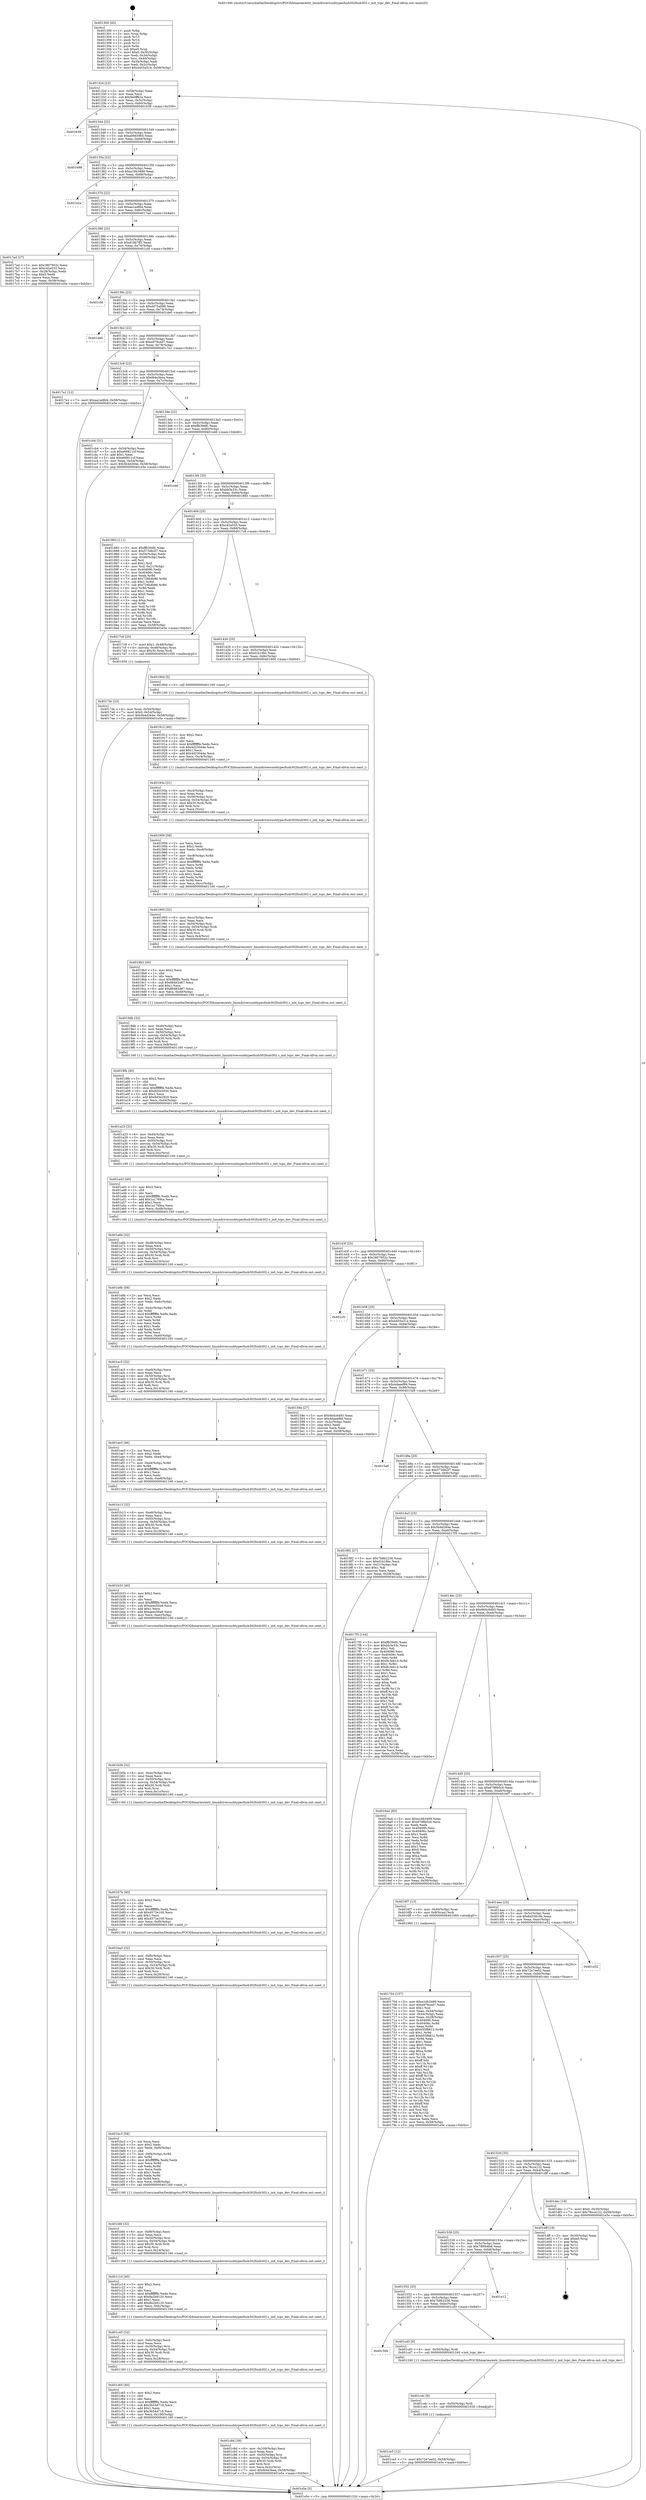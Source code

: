 digraph "0x401300" {
  label = "0x401300 (/mnt/c/Users/mathe/Desktop/tcc/POCII/binaries/extr_linuxdriversusbtypecfusb302fusb302.c_init_tcpc_dev_Final-ollvm.out::main(0))"
  labelloc = "t"
  node[shape=record]

  Entry [label="",width=0.3,height=0.3,shape=circle,fillcolor=black,style=filled]
  "0x40132d" [label="{
     0x40132d [23]\l
     | [instrs]\l
     &nbsp;&nbsp;0x40132d \<+3\>: mov -0x58(%rbp),%eax\l
     &nbsp;&nbsp;0x401330 \<+2\>: mov %eax,%ecx\l
     &nbsp;&nbsp;0x401332 \<+6\>: sub $0x9a0ff62a,%ecx\l
     &nbsp;&nbsp;0x401338 \<+3\>: mov %eax,-0x5c(%rbp)\l
     &nbsp;&nbsp;0x40133b \<+3\>: mov %ecx,-0x60(%rbp)\l
     &nbsp;&nbsp;0x40133e \<+6\>: je 0000000000401639 \<main+0x339\>\l
  }"]
  "0x401639" [label="{
     0x401639\l
  }", style=dashed]
  "0x401344" [label="{
     0x401344 [22]\l
     | [instrs]\l
     &nbsp;&nbsp;0x401344 \<+5\>: jmp 0000000000401349 \<main+0x49\>\l
     &nbsp;&nbsp;0x401349 \<+3\>: mov -0x5c(%rbp),%eax\l
     &nbsp;&nbsp;0x40134c \<+5\>: sub $0xa0665965,%eax\l
     &nbsp;&nbsp;0x401351 \<+3\>: mov %eax,-0x64(%rbp)\l
     &nbsp;&nbsp;0x401354 \<+6\>: je 0000000000401698 \<main+0x398\>\l
  }"]
  Exit [label="",width=0.3,height=0.3,shape=circle,fillcolor=black,style=filled,peripheries=2]
  "0x401698" [label="{
     0x401698\l
  }", style=dashed]
  "0x40135a" [label="{
     0x40135a [22]\l
     | [instrs]\l
     &nbsp;&nbsp;0x40135a \<+5\>: jmp 000000000040135f \<main+0x5f\>\l
     &nbsp;&nbsp;0x40135f \<+3\>: mov -0x5c(%rbp),%eax\l
     &nbsp;&nbsp;0x401362 \<+5\>: sub $0xa16b3499,%eax\l
     &nbsp;&nbsp;0x401367 \<+3\>: mov %eax,-0x68(%rbp)\l
     &nbsp;&nbsp;0x40136a \<+6\>: je 0000000000401e2a \<main+0xb2a\>\l
  }"]
  "0x401ce5" [label="{
     0x401ce5 [12]\l
     | [instrs]\l
     &nbsp;&nbsp;0x401ce5 \<+7\>: movl $0x72e7ee02,-0x58(%rbp)\l
     &nbsp;&nbsp;0x401cec \<+5\>: jmp 0000000000401e5e \<main+0xb5e\>\l
  }"]
  "0x401e2a" [label="{
     0x401e2a\l
  }", style=dashed]
  "0x401370" [label="{
     0x401370 [22]\l
     | [instrs]\l
     &nbsp;&nbsp;0x401370 \<+5\>: jmp 0000000000401375 \<main+0x75\>\l
     &nbsp;&nbsp;0x401375 \<+3\>: mov -0x5c(%rbp),%eax\l
     &nbsp;&nbsp;0x401378 \<+5\>: sub $0xaa1adfd4,%eax\l
     &nbsp;&nbsp;0x40137d \<+3\>: mov %eax,-0x6c(%rbp)\l
     &nbsp;&nbsp;0x401380 \<+6\>: je 00000000004017ad \<main+0x4ad\>\l
  }"]
  "0x401cdc" [label="{
     0x401cdc [9]\l
     | [instrs]\l
     &nbsp;&nbsp;0x401cdc \<+4\>: mov -0x50(%rbp),%rdi\l
     &nbsp;&nbsp;0x401ce0 \<+5\>: call 0000000000401030 \<free@plt\>\l
     | [calls]\l
     &nbsp;&nbsp;0x401030 \{1\} (unknown)\l
  }"]
  "0x4017ad" [label="{
     0x4017ad [27]\l
     | [instrs]\l
     &nbsp;&nbsp;0x4017ad \<+5\>: mov $0x2807952c,%eax\l
     &nbsp;&nbsp;0x4017b2 \<+5\>: mov $0xc42e033,%ecx\l
     &nbsp;&nbsp;0x4017b7 \<+3\>: mov -0x28(%rbp),%edx\l
     &nbsp;&nbsp;0x4017ba \<+3\>: cmp $0x0,%edx\l
     &nbsp;&nbsp;0x4017bd \<+3\>: cmove %ecx,%eax\l
     &nbsp;&nbsp;0x4017c0 \<+3\>: mov %eax,-0x58(%rbp)\l
     &nbsp;&nbsp;0x4017c3 \<+5\>: jmp 0000000000401e5e \<main+0xb5e\>\l
  }"]
  "0x401386" [label="{
     0x401386 [22]\l
     | [instrs]\l
     &nbsp;&nbsp;0x401386 \<+5\>: jmp 000000000040138b \<main+0x8b\>\l
     &nbsp;&nbsp;0x40138b \<+3\>: mov -0x5c(%rbp),%eax\l
     &nbsp;&nbsp;0x40138e \<+5\>: sub $0xd19b7ff1,%eax\l
     &nbsp;&nbsp;0x401393 \<+3\>: mov %eax,-0x70(%rbp)\l
     &nbsp;&nbsp;0x401396 \<+6\>: je 0000000000401cfd \<main+0x9fd\>\l
  }"]
  "0x40156b" [label="{
     0x40156b\l
  }", style=dashed]
  "0x401cfd" [label="{
     0x401cfd\l
  }", style=dashed]
  "0x40139c" [label="{
     0x40139c [22]\l
     | [instrs]\l
     &nbsp;&nbsp;0x40139c \<+5\>: jmp 00000000004013a1 \<main+0xa1\>\l
     &nbsp;&nbsp;0x4013a1 \<+3\>: mov -0x5c(%rbp),%eax\l
     &nbsp;&nbsp;0x4013a4 \<+5\>: sub $0xd475a080,%eax\l
     &nbsp;&nbsp;0x4013a9 \<+3\>: mov %eax,-0x74(%rbp)\l
     &nbsp;&nbsp;0x4013ac \<+6\>: je 0000000000401de0 \<main+0xae0\>\l
  }"]
  "0x401cd3" [label="{
     0x401cd3 [9]\l
     | [instrs]\l
     &nbsp;&nbsp;0x401cd3 \<+4\>: mov -0x50(%rbp),%rdi\l
     &nbsp;&nbsp;0x401cd7 \<+5\>: call 0000000000401240 \<init_tcpc_dev\>\l
     | [calls]\l
     &nbsp;&nbsp;0x401240 \{1\} (/mnt/c/Users/mathe/Desktop/tcc/POCII/binaries/extr_linuxdriversusbtypecfusb302fusb302.c_init_tcpc_dev_Final-ollvm.out::init_tcpc_dev)\l
  }"]
  "0x401de0" [label="{
     0x401de0\l
  }", style=dashed]
  "0x4013b2" [label="{
     0x4013b2 [22]\l
     | [instrs]\l
     &nbsp;&nbsp;0x4013b2 \<+5\>: jmp 00000000004013b7 \<main+0xb7\>\l
     &nbsp;&nbsp;0x4013b7 \<+3\>: mov -0x5c(%rbp),%eax\l
     &nbsp;&nbsp;0x4013ba \<+5\>: sub $0xe976ced7,%eax\l
     &nbsp;&nbsp;0x4013bf \<+3\>: mov %eax,-0x78(%rbp)\l
     &nbsp;&nbsp;0x4013c2 \<+6\>: je 00000000004017a1 \<main+0x4a1\>\l
  }"]
  "0x401552" [label="{
     0x401552 [25]\l
     | [instrs]\l
     &nbsp;&nbsp;0x401552 \<+5\>: jmp 0000000000401557 \<main+0x257\>\l
     &nbsp;&nbsp;0x401557 \<+3\>: mov -0x5c(%rbp),%eax\l
     &nbsp;&nbsp;0x40155a \<+5\>: sub $0x7b8b2236,%eax\l
     &nbsp;&nbsp;0x40155f \<+6\>: mov %eax,-0xbc(%rbp)\l
     &nbsp;&nbsp;0x401565 \<+6\>: je 0000000000401cd3 \<main+0x9d3\>\l
  }"]
  "0x4017a1" [label="{
     0x4017a1 [12]\l
     | [instrs]\l
     &nbsp;&nbsp;0x4017a1 \<+7\>: movl $0xaa1adfd4,-0x58(%rbp)\l
     &nbsp;&nbsp;0x4017a8 \<+5\>: jmp 0000000000401e5e \<main+0xb5e\>\l
  }"]
  "0x4013c8" [label="{
     0x4013c8 [22]\l
     | [instrs]\l
     &nbsp;&nbsp;0x4013c8 \<+5\>: jmp 00000000004013cd \<main+0xcd\>\l
     &nbsp;&nbsp;0x4013cd \<+3\>: mov -0x5c(%rbp),%eax\l
     &nbsp;&nbsp;0x4013d0 \<+5\>: sub $0xfd4e3bea,%eax\l
     &nbsp;&nbsp;0x4013d5 \<+3\>: mov %eax,-0x7c(%rbp)\l
     &nbsp;&nbsp;0x4013d8 \<+6\>: je 0000000000401cb4 \<main+0x9b4\>\l
  }"]
  "0x401e12" [label="{
     0x401e12\l
  }", style=dashed]
  "0x401cb4" [label="{
     0x401cb4 [31]\l
     | [instrs]\l
     &nbsp;&nbsp;0x401cb4 \<+3\>: mov -0x54(%rbp),%eax\l
     &nbsp;&nbsp;0x401cb7 \<+5\>: sub $0xe66811cf,%eax\l
     &nbsp;&nbsp;0x401cbc \<+3\>: add $0x1,%eax\l
     &nbsp;&nbsp;0x401cbf \<+5\>: add $0xe66811cf,%eax\l
     &nbsp;&nbsp;0x401cc4 \<+3\>: mov %eax,-0x54(%rbp)\l
     &nbsp;&nbsp;0x401cc7 \<+7\>: movl $0x5b4d264e,-0x58(%rbp)\l
     &nbsp;&nbsp;0x401cce \<+5\>: jmp 0000000000401e5e \<main+0xb5e\>\l
  }"]
  "0x4013de" [label="{
     0x4013de [22]\l
     | [instrs]\l
     &nbsp;&nbsp;0x4013de \<+5\>: jmp 00000000004013e3 \<main+0xe3\>\l
     &nbsp;&nbsp;0x4013e3 \<+3\>: mov -0x5c(%rbp),%eax\l
     &nbsp;&nbsp;0x4013e6 \<+5\>: sub $0xffb39dfc,%eax\l
     &nbsp;&nbsp;0x4013eb \<+3\>: mov %eax,-0x80(%rbp)\l
     &nbsp;&nbsp;0x4013ee \<+6\>: je 0000000000401e46 \<main+0xb46\>\l
  }"]
  "0x401539" [label="{
     0x401539 [25]\l
     | [instrs]\l
     &nbsp;&nbsp;0x401539 \<+5\>: jmp 000000000040153e \<main+0x23e\>\l
     &nbsp;&nbsp;0x40153e \<+3\>: mov -0x5c(%rbp),%eax\l
     &nbsp;&nbsp;0x401541 \<+5\>: sub $0x78f0b6b6,%eax\l
     &nbsp;&nbsp;0x401546 \<+6\>: mov %eax,-0xb8(%rbp)\l
     &nbsp;&nbsp;0x40154c \<+6\>: je 0000000000401e12 \<main+0xb12\>\l
  }"]
  "0x401e46" [label="{
     0x401e46\l
  }", style=dashed]
  "0x4013f4" [label="{
     0x4013f4 [25]\l
     | [instrs]\l
     &nbsp;&nbsp;0x4013f4 \<+5\>: jmp 00000000004013f9 \<main+0xf9\>\l
     &nbsp;&nbsp;0x4013f9 \<+3\>: mov -0x5c(%rbp),%eax\l
     &nbsp;&nbsp;0x4013fc \<+5\>: sub $0xbb3e33c,%eax\l
     &nbsp;&nbsp;0x401401 \<+6\>: mov %eax,-0x84(%rbp)\l
     &nbsp;&nbsp;0x401407 \<+6\>: je 0000000000401883 \<main+0x583\>\l
  }"]
  "0x401dff" [label="{
     0x401dff [19]\l
     | [instrs]\l
     &nbsp;&nbsp;0x401dff \<+3\>: mov -0x30(%rbp),%eax\l
     &nbsp;&nbsp;0x401e02 \<+7\>: add $0xe0,%rsp\l
     &nbsp;&nbsp;0x401e09 \<+1\>: pop %rbx\l
     &nbsp;&nbsp;0x401e0a \<+2\>: pop %r12\l
     &nbsp;&nbsp;0x401e0c \<+2\>: pop %r14\l
     &nbsp;&nbsp;0x401e0e \<+2\>: pop %r15\l
     &nbsp;&nbsp;0x401e10 \<+1\>: pop %rbp\l
     &nbsp;&nbsp;0x401e11 \<+1\>: ret\l
  }"]
  "0x401883" [label="{
     0x401883 [111]\l
     | [instrs]\l
     &nbsp;&nbsp;0x401883 \<+5\>: mov $0xffb39dfc,%eax\l
     &nbsp;&nbsp;0x401888 \<+5\>: mov $0x573db2f7,%ecx\l
     &nbsp;&nbsp;0x40188d \<+3\>: mov -0x54(%rbp),%edx\l
     &nbsp;&nbsp;0x401890 \<+3\>: cmp -0x48(%rbp),%edx\l
     &nbsp;&nbsp;0x401893 \<+4\>: setl %sil\l
     &nbsp;&nbsp;0x401897 \<+4\>: and $0x1,%sil\l
     &nbsp;&nbsp;0x40189b \<+4\>: mov %sil,-0x21(%rbp)\l
     &nbsp;&nbsp;0x40189f \<+7\>: mov 0x404090,%edx\l
     &nbsp;&nbsp;0x4018a6 \<+7\>: mov 0x40406c,%edi\l
     &nbsp;&nbsp;0x4018ad \<+3\>: mov %edx,%r8d\l
     &nbsp;&nbsp;0x4018b0 \<+7\>: add $0x726b4b86,%r8d\l
     &nbsp;&nbsp;0x4018b7 \<+4\>: sub $0x1,%r8d\l
     &nbsp;&nbsp;0x4018bb \<+7\>: sub $0x726b4b86,%r8d\l
     &nbsp;&nbsp;0x4018c2 \<+4\>: imul %r8d,%edx\l
     &nbsp;&nbsp;0x4018c6 \<+3\>: and $0x1,%edx\l
     &nbsp;&nbsp;0x4018c9 \<+3\>: cmp $0x0,%edx\l
     &nbsp;&nbsp;0x4018cc \<+4\>: sete %sil\l
     &nbsp;&nbsp;0x4018d0 \<+3\>: cmp $0xa,%edi\l
     &nbsp;&nbsp;0x4018d3 \<+4\>: setl %r9b\l
     &nbsp;&nbsp;0x4018d7 \<+3\>: mov %sil,%r10b\l
     &nbsp;&nbsp;0x4018da \<+3\>: and %r9b,%r10b\l
     &nbsp;&nbsp;0x4018dd \<+3\>: xor %r9b,%sil\l
     &nbsp;&nbsp;0x4018e0 \<+3\>: or %sil,%r10b\l
     &nbsp;&nbsp;0x4018e3 \<+4\>: test $0x1,%r10b\l
     &nbsp;&nbsp;0x4018e7 \<+3\>: cmovne %ecx,%eax\l
     &nbsp;&nbsp;0x4018ea \<+3\>: mov %eax,-0x58(%rbp)\l
     &nbsp;&nbsp;0x4018ed \<+5\>: jmp 0000000000401e5e \<main+0xb5e\>\l
  }"]
  "0x40140d" [label="{
     0x40140d [25]\l
     | [instrs]\l
     &nbsp;&nbsp;0x40140d \<+5\>: jmp 0000000000401412 \<main+0x112\>\l
     &nbsp;&nbsp;0x401412 \<+3\>: mov -0x5c(%rbp),%eax\l
     &nbsp;&nbsp;0x401415 \<+5\>: sub $0xc42e033,%eax\l
     &nbsp;&nbsp;0x40141a \<+6\>: mov %eax,-0x88(%rbp)\l
     &nbsp;&nbsp;0x401420 \<+6\>: je 00000000004017c8 \<main+0x4c8\>\l
  }"]
  "0x401520" [label="{
     0x401520 [25]\l
     | [instrs]\l
     &nbsp;&nbsp;0x401520 \<+5\>: jmp 0000000000401525 \<main+0x225\>\l
     &nbsp;&nbsp;0x401525 \<+3\>: mov -0x5c(%rbp),%eax\l
     &nbsp;&nbsp;0x401528 \<+5\>: sub $0x78cce122,%eax\l
     &nbsp;&nbsp;0x40152d \<+6\>: mov %eax,-0xb4(%rbp)\l
     &nbsp;&nbsp;0x401533 \<+6\>: je 0000000000401dff \<main+0xaff\>\l
  }"]
  "0x4017c8" [label="{
     0x4017c8 [20]\l
     | [instrs]\l
     &nbsp;&nbsp;0x4017c8 \<+7\>: movl $0x1,-0x48(%rbp)\l
     &nbsp;&nbsp;0x4017cf \<+4\>: movslq -0x48(%rbp),%rax\l
     &nbsp;&nbsp;0x4017d3 \<+4\>: imul $0x30,%rax,%rdi\l
     &nbsp;&nbsp;0x4017d7 \<+5\>: call 0000000000401050 \<malloc@plt\>\l
     | [calls]\l
     &nbsp;&nbsp;0x401050 \{1\} (unknown)\l
  }"]
  "0x401426" [label="{
     0x401426 [25]\l
     | [instrs]\l
     &nbsp;&nbsp;0x401426 \<+5\>: jmp 000000000040142b \<main+0x12b\>\l
     &nbsp;&nbsp;0x40142b \<+3\>: mov -0x5c(%rbp),%eax\l
     &nbsp;&nbsp;0x40142e \<+5\>: sub $0xd1b18bc,%eax\l
     &nbsp;&nbsp;0x401433 \<+6\>: mov %eax,-0x8c(%rbp)\l
     &nbsp;&nbsp;0x401439 \<+6\>: je 000000000040190d \<main+0x60d\>\l
  }"]
  "0x401dec" [label="{
     0x401dec [19]\l
     | [instrs]\l
     &nbsp;&nbsp;0x401dec \<+7\>: movl $0x0,-0x30(%rbp)\l
     &nbsp;&nbsp;0x401df3 \<+7\>: movl $0x78cce122,-0x58(%rbp)\l
     &nbsp;&nbsp;0x401dfa \<+5\>: jmp 0000000000401e5e \<main+0xb5e\>\l
  }"]
  "0x40190d" [label="{
     0x40190d [5]\l
     | [instrs]\l
     &nbsp;&nbsp;0x40190d \<+5\>: call 0000000000401160 \<next_i\>\l
     | [calls]\l
     &nbsp;&nbsp;0x401160 \{1\} (/mnt/c/Users/mathe/Desktop/tcc/POCII/binaries/extr_linuxdriversusbtypecfusb302fusb302.c_init_tcpc_dev_Final-ollvm.out::next_i)\l
  }"]
  "0x40143f" [label="{
     0x40143f [25]\l
     | [instrs]\l
     &nbsp;&nbsp;0x40143f \<+5\>: jmp 0000000000401444 \<main+0x144\>\l
     &nbsp;&nbsp;0x401444 \<+3\>: mov -0x5c(%rbp),%eax\l
     &nbsp;&nbsp;0x401447 \<+5\>: sub $0x2807952c,%eax\l
     &nbsp;&nbsp;0x40144c \<+6\>: mov %eax,-0x90(%rbp)\l
     &nbsp;&nbsp;0x401452 \<+6\>: je 0000000000401cf1 \<main+0x9f1\>\l
  }"]
  "0x401507" [label="{
     0x401507 [25]\l
     | [instrs]\l
     &nbsp;&nbsp;0x401507 \<+5\>: jmp 000000000040150c \<main+0x20c\>\l
     &nbsp;&nbsp;0x40150c \<+3\>: mov -0x5c(%rbp),%eax\l
     &nbsp;&nbsp;0x40150f \<+5\>: sub $0x72e7ee02,%eax\l
     &nbsp;&nbsp;0x401514 \<+6\>: mov %eax,-0xb0(%rbp)\l
     &nbsp;&nbsp;0x40151a \<+6\>: je 0000000000401dec \<main+0xaec\>\l
  }"]
  "0x401cf1" [label="{
     0x401cf1\l
  }", style=dashed]
  "0x401458" [label="{
     0x401458 [25]\l
     | [instrs]\l
     &nbsp;&nbsp;0x401458 \<+5\>: jmp 000000000040145d \<main+0x15d\>\l
     &nbsp;&nbsp;0x40145d \<+3\>: mov -0x5c(%rbp),%eax\l
     &nbsp;&nbsp;0x401460 \<+5\>: sub $0x4455a31e,%eax\l
     &nbsp;&nbsp;0x401465 \<+6\>: mov %eax,-0x94(%rbp)\l
     &nbsp;&nbsp;0x40146b \<+6\>: je 000000000040158e \<main+0x28e\>\l
  }"]
  "0x401e52" [label="{
     0x401e52\l
  }", style=dashed]
  "0x40158e" [label="{
     0x40158e [27]\l
     | [instrs]\l
     &nbsp;&nbsp;0x40158e \<+5\>: mov $0x664c6493,%eax\l
     &nbsp;&nbsp;0x401593 \<+5\>: mov $0x4daaef66,%ecx\l
     &nbsp;&nbsp;0x401598 \<+3\>: mov -0x2c(%rbp),%edx\l
     &nbsp;&nbsp;0x40159b \<+3\>: cmp $0x2,%edx\l
     &nbsp;&nbsp;0x40159e \<+3\>: cmovne %ecx,%eax\l
     &nbsp;&nbsp;0x4015a1 \<+3\>: mov %eax,-0x58(%rbp)\l
     &nbsp;&nbsp;0x4015a4 \<+5\>: jmp 0000000000401e5e \<main+0xb5e\>\l
  }"]
  "0x401471" [label="{
     0x401471 [25]\l
     | [instrs]\l
     &nbsp;&nbsp;0x401471 \<+5\>: jmp 0000000000401476 \<main+0x176\>\l
     &nbsp;&nbsp;0x401476 \<+3\>: mov -0x5c(%rbp),%eax\l
     &nbsp;&nbsp;0x401479 \<+5\>: sub $0x4daaef66,%eax\l
     &nbsp;&nbsp;0x40147e \<+6\>: mov %eax,-0x98(%rbp)\l
     &nbsp;&nbsp;0x401484 \<+6\>: je 00000000004015a9 \<main+0x2a9\>\l
  }"]
  "0x401e5e" [label="{
     0x401e5e [5]\l
     | [instrs]\l
     &nbsp;&nbsp;0x401e5e \<+5\>: jmp 000000000040132d \<main+0x2d\>\l
  }"]
  "0x401300" [label="{
     0x401300 [45]\l
     | [instrs]\l
     &nbsp;&nbsp;0x401300 \<+1\>: push %rbp\l
     &nbsp;&nbsp;0x401301 \<+3\>: mov %rsp,%rbp\l
     &nbsp;&nbsp;0x401304 \<+2\>: push %r15\l
     &nbsp;&nbsp;0x401306 \<+2\>: push %r14\l
     &nbsp;&nbsp;0x401308 \<+2\>: push %r12\l
     &nbsp;&nbsp;0x40130a \<+1\>: push %rbx\l
     &nbsp;&nbsp;0x40130b \<+7\>: sub $0xe0,%rsp\l
     &nbsp;&nbsp;0x401312 \<+7\>: movl $0x0,-0x30(%rbp)\l
     &nbsp;&nbsp;0x401319 \<+3\>: mov %edi,-0x34(%rbp)\l
     &nbsp;&nbsp;0x40131c \<+4\>: mov %rsi,-0x40(%rbp)\l
     &nbsp;&nbsp;0x401320 \<+3\>: mov -0x34(%rbp),%edi\l
     &nbsp;&nbsp;0x401323 \<+3\>: mov %edi,-0x2c(%rbp)\l
     &nbsp;&nbsp;0x401326 \<+7\>: movl $0x4455a31e,-0x58(%rbp)\l
  }"]
  "0x401c8d" [label="{
     0x401c8d [39]\l
     | [instrs]\l
     &nbsp;&nbsp;0x401c8d \<+6\>: mov -0x100(%rbp),%ecx\l
     &nbsp;&nbsp;0x401c93 \<+3\>: imul %eax,%ecx\l
     &nbsp;&nbsp;0x401c96 \<+4\>: mov -0x50(%rbp),%rsi\l
     &nbsp;&nbsp;0x401c9a \<+4\>: movslq -0x54(%rbp),%rdi\l
     &nbsp;&nbsp;0x401c9e \<+4\>: imul $0x30,%rdi,%rdi\l
     &nbsp;&nbsp;0x401ca2 \<+3\>: add %rdi,%rsi\l
     &nbsp;&nbsp;0x401ca5 \<+3\>: mov %ecx,0x2c(%rsi)\l
     &nbsp;&nbsp;0x401ca8 \<+7\>: movl $0xfd4e3bea,-0x58(%rbp)\l
     &nbsp;&nbsp;0x401caf \<+5\>: jmp 0000000000401e5e \<main+0xb5e\>\l
  }"]
  "0x4015a9" [label="{
     0x4015a9\l
  }", style=dashed]
  "0x40148a" [label="{
     0x40148a [25]\l
     | [instrs]\l
     &nbsp;&nbsp;0x40148a \<+5\>: jmp 000000000040148f \<main+0x18f\>\l
     &nbsp;&nbsp;0x40148f \<+3\>: mov -0x5c(%rbp),%eax\l
     &nbsp;&nbsp;0x401492 \<+5\>: sub $0x573db2f7,%eax\l
     &nbsp;&nbsp;0x401497 \<+6\>: mov %eax,-0x9c(%rbp)\l
     &nbsp;&nbsp;0x40149d \<+6\>: je 00000000004018f2 \<main+0x5f2\>\l
  }"]
  "0x401c65" [label="{
     0x401c65 [40]\l
     | [instrs]\l
     &nbsp;&nbsp;0x401c65 \<+5\>: mov $0x2,%ecx\l
     &nbsp;&nbsp;0x401c6a \<+1\>: cltd\l
     &nbsp;&nbsp;0x401c6b \<+2\>: idiv %ecx\l
     &nbsp;&nbsp;0x401c6d \<+6\>: imul $0xfffffffe,%edx,%ecx\l
     &nbsp;&nbsp;0x401c73 \<+6\>: sub $0x3b54d718,%ecx\l
     &nbsp;&nbsp;0x401c79 \<+3\>: add $0x1,%ecx\l
     &nbsp;&nbsp;0x401c7c \<+6\>: add $0x3b54d718,%ecx\l
     &nbsp;&nbsp;0x401c82 \<+6\>: mov %ecx,-0x100(%rbp)\l
     &nbsp;&nbsp;0x401c88 \<+5\>: call 0000000000401160 \<next_i\>\l
     | [calls]\l
     &nbsp;&nbsp;0x401160 \{1\} (/mnt/c/Users/mathe/Desktop/tcc/POCII/binaries/extr_linuxdriversusbtypecfusb302fusb302.c_init_tcpc_dev_Final-ollvm.out::next_i)\l
  }"]
  "0x4018f2" [label="{
     0x4018f2 [27]\l
     | [instrs]\l
     &nbsp;&nbsp;0x4018f2 \<+5\>: mov $0x7b8b2236,%eax\l
     &nbsp;&nbsp;0x4018f7 \<+5\>: mov $0xd1b18bc,%ecx\l
     &nbsp;&nbsp;0x4018fc \<+3\>: mov -0x21(%rbp),%dl\l
     &nbsp;&nbsp;0x4018ff \<+3\>: test $0x1,%dl\l
     &nbsp;&nbsp;0x401902 \<+3\>: cmovne %ecx,%eax\l
     &nbsp;&nbsp;0x401905 \<+3\>: mov %eax,-0x58(%rbp)\l
     &nbsp;&nbsp;0x401908 \<+5\>: jmp 0000000000401e5e \<main+0xb5e\>\l
  }"]
  "0x4014a3" [label="{
     0x4014a3 [25]\l
     | [instrs]\l
     &nbsp;&nbsp;0x4014a3 \<+5\>: jmp 00000000004014a8 \<main+0x1a8\>\l
     &nbsp;&nbsp;0x4014a8 \<+3\>: mov -0x5c(%rbp),%eax\l
     &nbsp;&nbsp;0x4014ab \<+5\>: sub $0x5b4d264e,%eax\l
     &nbsp;&nbsp;0x4014b0 \<+6\>: mov %eax,-0xa0(%rbp)\l
     &nbsp;&nbsp;0x4014b6 \<+6\>: je 00000000004017f3 \<main+0x4f3\>\l
  }"]
  "0x401c45" [label="{
     0x401c45 [32]\l
     | [instrs]\l
     &nbsp;&nbsp;0x401c45 \<+6\>: mov -0xfc(%rbp),%ecx\l
     &nbsp;&nbsp;0x401c4b \<+3\>: imul %eax,%ecx\l
     &nbsp;&nbsp;0x401c4e \<+4\>: mov -0x50(%rbp),%rsi\l
     &nbsp;&nbsp;0x401c52 \<+4\>: movslq -0x54(%rbp),%rdi\l
     &nbsp;&nbsp;0x401c56 \<+4\>: imul $0x30,%rdi,%rdi\l
     &nbsp;&nbsp;0x401c5a \<+3\>: add %rdi,%rsi\l
     &nbsp;&nbsp;0x401c5d \<+3\>: mov %ecx,0x28(%rsi)\l
     &nbsp;&nbsp;0x401c60 \<+5\>: call 0000000000401160 \<next_i\>\l
     | [calls]\l
     &nbsp;&nbsp;0x401160 \{1\} (/mnt/c/Users/mathe/Desktop/tcc/POCII/binaries/extr_linuxdriversusbtypecfusb302fusb302.c_init_tcpc_dev_Final-ollvm.out::next_i)\l
  }"]
  "0x4017f3" [label="{
     0x4017f3 [144]\l
     | [instrs]\l
     &nbsp;&nbsp;0x4017f3 \<+5\>: mov $0xffb39dfc,%eax\l
     &nbsp;&nbsp;0x4017f8 \<+5\>: mov $0xbb3e33c,%ecx\l
     &nbsp;&nbsp;0x4017fd \<+2\>: mov $0x1,%dl\l
     &nbsp;&nbsp;0x4017ff \<+7\>: mov 0x404090,%esi\l
     &nbsp;&nbsp;0x401806 \<+7\>: mov 0x40406c,%edi\l
     &nbsp;&nbsp;0x40180d \<+3\>: mov %esi,%r8d\l
     &nbsp;&nbsp;0x401810 \<+7\>: add $0x9c3eb14,%r8d\l
     &nbsp;&nbsp;0x401817 \<+4\>: sub $0x1,%r8d\l
     &nbsp;&nbsp;0x40181b \<+7\>: sub $0x9c3eb14,%r8d\l
     &nbsp;&nbsp;0x401822 \<+4\>: imul %r8d,%esi\l
     &nbsp;&nbsp;0x401826 \<+3\>: and $0x1,%esi\l
     &nbsp;&nbsp;0x401829 \<+3\>: cmp $0x0,%esi\l
     &nbsp;&nbsp;0x40182c \<+4\>: sete %r9b\l
     &nbsp;&nbsp;0x401830 \<+3\>: cmp $0xa,%edi\l
     &nbsp;&nbsp;0x401833 \<+4\>: setl %r10b\l
     &nbsp;&nbsp;0x401837 \<+3\>: mov %r9b,%r11b\l
     &nbsp;&nbsp;0x40183a \<+4\>: xor $0xff,%r11b\l
     &nbsp;&nbsp;0x40183e \<+3\>: mov %r10b,%bl\l
     &nbsp;&nbsp;0x401841 \<+3\>: xor $0xff,%bl\l
     &nbsp;&nbsp;0x401844 \<+3\>: xor $0x1,%dl\l
     &nbsp;&nbsp;0x401847 \<+3\>: mov %r11b,%r14b\l
     &nbsp;&nbsp;0x40184a \<+4\>: and $0xff,%r14b\l
     &nbsp;&nbsp;0x40184e \<+3\>: and %dl,%r9b\l
     &nbsp;&nbsp;0x401851 \<+3\>: mov %bl,%r15b\l
     &nbsp;&nbsp;0x401854 \<+4\>: and $0xff,%r15b\l
     &nbsp;&nbsp;0x401858 \<+3\>: and %dl,%r10b\l
     &nbsp;&nbsp;0x40185b \<+3\>: or %r9b,%r14b\l
     &nbsp;&nbsp;0x40185e \<+3\>: or %r10b,%r15b\l
     &nbsp;&nbsp;0x401861 \<+3\>: xor %r15b,%r14b\l
     &nbsp;&nbsp;0x401864 \<+3\>: or %bl,%r11b\l
     &nbsp;&nbsp;0x401867 \<+4\>: xor $0xff,%r11b\l
     &nbsp;&nbsp;0x40186b \<+3\>: or $0x1,%dl\l
     &nbsp;&nbsp;0x40186e \<+3\>: and %dl,%r11b\l
     &nbsp;&nbsp;0x401871 \<+3\>: or %r11b,%r14b\l
     &nbsp;&nbsp;0x401874 \<+4\>: test $0x1,%r14b\l
     &nbsp;&nbsp;0x401878 \<+3\>: cmovne %ecx,%eax\l
     &nbsp;&nbsp;0x40187b \<+3\>: mov %eax,-0x58(%rbp)\l
     &nbsp;&nbsp;0x40187e \<+5\>: jmp 0000000000401e5e \<main+0xb5e\>\l
  }"]
  "0x4014bc" [label="{
     0x4014bc [25]\l
     | [instrs]\l
     &nbsp;&nbsp;0x4014bc \<+5\>: jmp 00000000004014c1 \<main+0x1c1\>\l
     &nbsp;&nbsp;0x4014c1 \<+3\>: mov -0x5c(%rbp),%eax\l
     &nbsp;&nbsp;0x4014c4 \<+5\>: sub $0x664c6493,%eax\l
     &nbsp;&nbsp;0x4014c9 \<+6\>: mov %eax,-0xa4(%rbp)\l
     &nbsp;&nbsp;0x4014cf \<+6\>: je 00000000004016a4 \<main+0x3a4\>\l
  }"]
  "0x401c1d" [label="{
     0x401c1d [40]\l
     | [instrs]\l
     &nbsp;&nbsp;0x401c1d \<+5\>: mov $0x2,%ecx\l
     &nbsp;&nbsp;0x401c22 \<+1\>: cltd\l
     &nbsp;&nbsp;0x401c23 \<+2\>: idiv %ecx\l
     &nbsp;&nbsp;0x401c25 \<+6\>: imul $0xfffffffe,%edx,%ecx\l
     &nbsp;&nbsp;0x401c2b \<+6\>: sub $0x8a2b9120,%ecx\l
     &nbsp;&nbsp;0x401c31 \<+3\>: add $0x1,%ecx\l
     &nbsp;&nbsp;0x401c34 \<+6\>: add $0x8a2b9120,%ecx\l
     &nbsp;&nbsp;0x401c3a \<+6\>: mov %ecx,-0xfc(%rbp)\l
     &nbsp;&nbsp;0x401c40 \<+5\>: call 0000000000401160 \<next_i\>\l
     | [calls]\l
     &nbsp;&nbsp;0x401160 \{1\} (/mnt/c/Users/mathe/Desktop/tcc/POCII/binaries/extr_linuxdriversusbtypecfusb302fusb302.c_init_tcpc_dev_Final-ollvm.out::next_i)\l
  }"]
  "0x4016a4" [label="{
     0x4016a4 [83]\l
     | [instrs]\l
     &nbsp;&nbsp;0x4016a4 \<+5\>: mov $0xa16b3499,%eax\l
     &nbsp;&nbsp;0x4016a9 \<+5\>: mov $0x6798b5c0,%ecx\l
     &nbsp;&nbsp;0x4016ae \<+2\>: xor %edx,%edx\l
     &nbsp;&nbsp;0x4016b0 \<+7\>: mov 0x404090,%esi\l
     &nbsp;&nbsp;0x4016b7 \<+7\>: mov 0x40406c,%edi\l
     &nbsp;&nbsp;0x4016be \<+3\>: sub $0x1,%edx\l
     &nbsp;&nbsp;0x4016c1 \<+3\>: mov %esi,%r8d\l
     &nbsp;&nbsp;0x4016c4 \<+3\>: add %edx,%r8d\l
     &nbsp;&nbsp;0x4016c7 \<+4\>: imul %r8d,%esi\l
     &nbsp;&nbsp;0x4016cb \<+3\>: and $0x1,%esi\l
     &nbsp;&nbsp;0x4016ce \<+3\>: cmp $0x0,%esi\l
     &nbsp;&nbsp;0x4016d1 \<+4\>: sete %r9b\l
     &nbsp;&nbsp;0x4016d5 \<+3\>: cmp $0xa,%edi\l
     &nbsp;&nbsp;0x4016d8 \<+4\>: setl %r10b\l
     &nbsp;&nbsp;0x4016dc \<+3\>: mov %r9b,%r11b\l
     &nbsp;&nbsp;0x4016df \<+3\>: and %r10b,%r11b\l
     &nbsp;&nbsp;0x4016e2 \<+3\>: xor %r10b,%r9b\l
     &nbsp;&nbsp;0x4016e5 \<+3\>: or %r9b,%r11b\l
     &nbsp;&nbsp;0x4016e8 \<+4\>: test $0x1,%r11b\l
     &nbsp;&nbsp;0x4016ec \<+3\>: cmovne %ecx,%eax\l
     &nbsp;&nbsp;0x4016ef \<+3\>: mov %eax,-0x58(%rbp)\l
     &nbsp;&nbsp;0x4016f2 \<+5\>: jmp 0000000000401e5e \<main+0xb5e\>\l
  }"]
  "0x4014d5" [label="{
     0x4014d5 [25]\l
     | [instrs]\l
     &nbsp;&nbsp;0x4014d5 \<+5\>: jmp 00000000004014da \<main+0x1da\>\l
     &nbsp;&nbsp;0x4014da \<+3\>: mov -0x5c(%rbp),%eax\l
     &nbsp;&nbsp;0x4014dd \<+5\>: sub $0x6798b5c0,%eax\l
     &nbsp;&nbsp;0x4014e2 \<+6\>: mov %eax,-0xa8(%rbp)\l
     &nbsp;&nbsp;0x4014e8 \<+6\>: je 00000000004016f7 \<main+0x3f7\>\l
  }"]
  "0x401bfd" [label="{
     0x401bfd [32]\l
     | [instrs]\l
     &nbsp;&nbsp;0x401bfd \<+6\>: mov -0xf8(%rbp),%ecx\l
     &nbsp;&nbsp;0x401c03 \<+3\>: imul %eax,%ecx\l
     &nbsp;&nbsp;0x401c06 \<+4\>: mov -0x50(%rbp),%rsi\l
     &nbsp;&nbsp;0x401c0a \<+4\>: movslq -0x54(%rbp),%rdi\l
     &nbsp;&nbsp;0x401c0e \<+4\>: imul $0x30,%rdi,%rdi\l
     &nbsp;&nbsp;0x401c12 \<+3\>: add %rdi,%rsi\l
     &nbsp;&nbsp;0x401c15 \<+3\>: mov %ecx,0x24(%rsi)\l
     &nbsp;&nbsp;0x401c18 \<+5\>: call 0000000000401160 \<next_i\>\l
     | [calls]\l
     &nbsp;&nbsp;0x401160 \{1\} (/mnt/c/Users/mathe/Desktop/tcc/POCII/binaries/extr_linuxdriversusbtypecfusb302fusb302.c_init_tcpc_dev_Final-ollvm.out::next_i)\l
  }"]
  "0x4016f7" [label="{
     0x4016f7 [13]\l
     | [instrs]\l
     &nbsp;&nbsp;0x4016f7 \<+4\>: mov -0x40(%rbp),%rax\l
     &nbsp;&nbsp;0x4016fb \<+4\>: mov 0x8(%rax),%rdi\l
     &nbsp;&nbsp;0x4016ff \<+5\>: call 0000000000401060 \<atoi@plt\>\l
     | [calls]\l
     &nbsp;&nbsp;0x401060 \{1\} (unknown)\l
  }"]
  "0x4014ee" [label="{
     0x4014ee [25]\l
     | [instrs]\l
     &nbsp;&nbsp;0x4014ee \<+5\>: jmp 00000000004014f3 \<main+0x1f3\>\l
     &nbsp;&nbsp;0x4014f3 \<+3\>: mov -0x5c(%rbp),%eax\l
     &nbsp;&nbsp;0x4014f6 \<+5\>: sub $0x6d33618e,%eax\l
     &nbsp;&nbsp;0x4014fb \<+6\>: mov %eax,-0xac(%rbp)\l
     &nbsp;&nbsp;0x401501 \<+6\>: je 0000000000401e52 \<main+0xb52\>\l
  }"]
  "0x401704" [label="{
     0x401704 [157]\l
     | [instrs]\l
     &nbsp;&nbsp;0x401704 \<+5\>: mov $0xa16b3499,%ecx\l
     &nbsp;&nbsp;0x401709 \<+5\>: mov $0xe976ced7,%edx\l
     &nbsp;&nbsp;0x40170e \<+3\>: mov $0x1,%sil\l
     &nbsp;&nbsp;0x401711 \<+3\>: mov %eax,-0x44(%rbp)\l
     &nbsp;&nbsp;0x401714 \<+3\>: mov -0x44(%rbp),%eax\l
     &nbsp;&nbsp;0x401717 \<+3\>: mov %eax,-0x28(%rbp)\l
     &nbsp;&nbsp;0x40171a \<+7\>: mov 0x404090,%eax\l
     &nbsp;&nbsp;0x401721 \<+8\>: mov 0x40406c,%r8d\l
     &nbsp;&nbsp;0x401729 \<+3\>: mov %eax,%r9d\l
     &nbsp;&nbsp;0x40172c \<+7\>: sub $0xb55f6812,%r9d\l
     &nbsp;&nbsp;0x401733 \<+4\>: sub $0x1,%r9d\l
     &nbsp;&nbsp;0x401737 \<+7\>: add $0xb55f6812,%r9d\l
     &nbsp;&nbsp;0x40173e \<+4\>: imul %r9d,%eax\l
     &nbsp;&nbsp;0x401742 \<+3\>: and $0x1,%eax\l
     &nbsp;&nbsp;0x401745 \<+3\>: cmp $0x0,%eax\l
     &nbsp;&nbsp;0x401748 \<+4\>: sete %r10b\l
     &nbsp;&nbsp;0x40174c \<+4\>: cmp $0xa,%r8d\l
     &nbsp;&nbsp;0x401750 \<+4\>: setl %r11b\l
     &nbsp;&nbsp;0x401754 \<+3\>: mov %r10b,%bl\l
     &nbsp;&nbsp;0x401757 \<+3\>: xor $0xff,%bl\l
     &nbsp;&nbsp;0x40175a \<+3\>: mov %r11b,%r14b\l
     &nbsp;&nbsp;0x40175d \<+4\>: xor $0xff,%r14b\l
     &nbsp;&nbsp;0x401761 \<+4\>: xor $0x1,%sil\l
     &nbsp;&nbsp;0x401765 \<+3\>: mov %bl,%r15b\l
     &nbsp;&nbsp;0x401768 \<+4\>: and $0xff,%r15b\l
     &nbsp;&nbsp;0x40176c \<+3\>: and %sil,%r10b\l
     &nbsp;&nbsp;0x40176f \<+3\>: mov %r14b,%r12b\l
     &nbsp;&nbsp;0x401772 \<+4\>: and $0xff,%r12b\l
     &nbsp;&nbsp;0x401776 \<+3\>: and %sil,%r11b\l
     &nbsp;&nbsp;0x401779 \<+3\>: or %r10b,%r15b\l
     &nbsp;&nbsp;0x40177c \<+3\>: or %r11b,%r12b\l
     &nbsp;&nbsp;0x40177f \<+3\>: xor %r12b,%r15b\l
     &nbsp;&nbsp;0x401782 \<+3\>: or %r14b,%bl\l
     &nbsp;&nbsp;0x401785 \<+3\>: xor $0xff,%bl\l
     &nbsp;&nbsp;0x401788 \<+4\>: or $0x1,%sil\l
     &nbsp;&nbsp;0x40178c \<+3\>: and %sil,%bl\l
     &nbsp;&nbsp;0x40178f \<+3\>: or %bl,%r15b\l
     &nbsp;&nbsp;0x401792 \<+4\>: test $0x1,%r15b\l
     &nbsp;&nbsp;0x401796 \<+3\>: cmovne %edx,%ecx\l
     &nbsp;&nbsp;0x401799 \<+3\>: mov %ecx,-0x58(%rbp)\l
     &nbsp;&nbsp;0x40179c \<+5\>: jmp 0000000000401e5e \<main+0xb5e\>\l
  }"]
  "0x4017dc" [label="{
     0x4017dc [23]\l
     | [instrs]\l
     &nbsp;&nbsp;0x4017dc \<+4\>: mov %rax,-0x50(%rbp)\l
     &nbsp;&nbsp;0x4017e0 \<+7\>: movl $0x0,-0x54(%rbp)\l
     &nbsp;&nbsp;0x4017e7 \<+7\>: movl $0x5b4d264e,-0x58(%rbp)\l
     &nbsp;&nbsp;0x4017ee \<+5\>: jmp 0000000000401e5e \<main+0xb5e\>\l
  }"]
  "0x401912" [label="{
     0x401912 [40]\l
     | [instrs]\l
     &nbsp;&nbsp;0x401912 \<+5\>: mov $0x2,%ecx\l
     &nbsp;&nbsp;0x401917 \<+1\>: cltd\l
     &nbsp;&nbsp;0x401918 \<+2\>: idiv %ecx\l
     &nbsp;&nbsp;0x40191a \<+6\>: imul $0xfffffffe,%edx,%ecx\l
     &nbsp;&nbsp;0x401920 \<+6\>: sub $0x4d23044e,%ecx\l
     &nbsp;&nbsp;0x401926 \<+3\>: add $0x1,%ecx\l
     &nbsp;&nbsp;0x401929 \<+6\>: add $0x4d23044e,%ecx\l
     &nbsp;&nbsp;0x40192f \<+6\>: mov %ecx,-0xc4(%rbp)\l
     &nbsp;&nbsp;0x401935 \<+5\>: call 0000000000401160 \<next_i\>\l
     | [calls]\l
     &nbsp;&nbsp;0x401160 \{1\} (/mnt/c/Users/mathe/Desktop/tcc/POCII/binaries/extr_linuxdriversusbtypecfusb302fusb302.c_init_tcpc_dev_Final-ollvm.out::next_i)\l
  }"]
  "0x40193a" [label="{
     0x40193a [31]\l
     | [instrs]\l
     &nbsp;&nbsp;0x40193a \<+6\>: mov -0xc4(%rbp),%ecx\l
     &nbsp;&nbsp;0x401940 \<+3\>: imul %eax,%ecx\l
     &nbsp;&nbsp;0x401943 \<+4\>: mov -0x50(%rbp),%rsi\l
     &nbsp;&nbsp;0x401947 \<+4\>: movslq -0x54(%rbp),%rdi\l
     &nbsp;&nbsp;0x40194b \<+4\>: imul $0x30,%rdi,%rdi\l
     &nbsp;&nbsp;0x40194f \<+3\>: add %rdi,%rsi\l
     &nbsp;&nbsp;0x401952 \<+2\>: mov %ecx,(%rsi)\l
     &nbsp;&nbsp;0x401954 \<+5\>: call 0000000000401160 \<next_i\>\l
     | [calls]\l
     &nbsp;&nbsp;0x401160 \{1\} (/mnt/c/Users/mathe/Desktop/tcc/POCII/binaries/extr_linuxdriversusbtypecfusb302fusb302.c_init_tcpc_dev_Final-ollvm.out::next_i)\l
  }"]
  "0x401959" [label="{
     0x401959 [58]\l
     | [instrs]\l
     &nbsp;&nbsp;0x401959 \<+2\>: xor %ecx,%ecx\l
     &nbsp;&nbsp;0x40195b \<+5\>: mov $0x2,%edx\l
     &nbsp;&nbsp;0x401960 \<+6\>: mov %edx,-0xc8(%rbp)\l
     &nbsp;&nbsp;0x401966 \<+1\>: cltd\l
     &nbsp;&nbsp;0x401967 \<+7\>: mov -0xc8(%rbp),%r8d\l
     &nbsp;&nbsp;0x40196e \<+3\>: idiv %r8d\l
     &nbsp;&nbsp;0x401971 \<+6\>: imul $0xfffffffe,%edx,%edx\l
     &nbsp;&nbsp;0x401977 \<+3\>: mov %ecx,%r9d\l
     &nbsp;&nbsp;0x40197a \<+3\>: sub %edx,%r9d\l
     &nbsp;&nbsp;0x40197d \<+2\>: mov %ecx,%edx\l
     &nbsp;&nbsp;0x40197f \<+3\>: sub $0x1,%edx\l
     &nbsp;&nbsp;0x401982 \<+3\>: add %edx,%r9d\l
     &nbsp;&nbsp;0x401985 \<+3\>: sub %r9d,%ecx\l
     &nbsp;&nbsp;0x401988 \<+6\>: mov %ecx,-0xcc(%rbp)\l
     &nbsp;&nbsp;0x40198e \<+5\>: call 0000000000401160 \<next_i\>\l
     | [calls]\l
     &nbsp;&nbsp;0x401160 \{1\} (/mnt/c/Users/mathe/Desktop/tcc/POCII/binaries/extr_linuxdriversusbtypecfusb302fusb302.c_init_tcpc_dev_Final-ollvm.out::next_i)\l
  }"]
  "0x401993" [label="{
     0x401993 [32]\l
     | [instrs]\l
     &nbsp;&nbsp;0x401993 \<+6\>: mov -0xcc(%rbp),%ecx\l
     &nbsp;&nbsp;0x401999 \<+3\>: imul %eax,%ecx\l
     &nbsp;&nbsp;0x40199c \<+4\>: mov -0x50(%rbp),%rsi\l
     &nbsp;&nbsp;0x4019a0 \<+4\>: movslq -0x54(%rbp),%rdi\l
     &nbsp;&nbsp;0x4019a4 \<+4\>: imul $0x30,%rdi,%rdi\l
     &nbsp;&nbsp;0x4019a8 \<+3\>: add %rdi,%rsi\l
     &nbsp;&nbsp;0x4019ab \<+3\>: mov %ecx,0x4(%rsi)\l
     &nbsp;&nbsp;0x4019ae \<+5\>: call 0000000000401160 \<next_i\>\l
     | [calls]\l
     &nbsp;&nbsp;0x401160 \{1\} (/mnt/c/Users/mathe/Desktop/tcc/POCII/binaries/extr_linuxdriversusbtypecfusb302fusb302.c_init_tcpc_dev_Final-ollvm.out::next_i)\l
  }"]
  "0x4019b3" [label="{
     0x4019b3 [40]\l
     | [instrs]\l
     &nbsp;&nbsp;0x4019b3 \<+5\>: mov $0x2,%ecx\l
     &nbsp;&nbsp;0x4019b8 \<+1\>: cltd\l
     &nbsp;&nbsp;0x4019b9 \<+2\>: idiv %ecx\l
     &nbsp;&nbsp;0x4019bb \<+6\>: imul $0xfffffffe,%edx,%ecx\l
     &nbsp;&nbsp;0x4019c1 \<+6\>: sub $0x88462d67,%ecx\l
     &nbsp;&nbsp;0x4019c7 \<+3\>: add $0x1,%ecx\l
     &nbsp;&nbsp;0x4019ca \<+6\>: add $0x88462d67,%ecx\l
     &nbsp;&nbsp;0x4019d0 \<+6\>: mov %ecx,-0xd0(%rbp)\l
     &nbsp;&nbsp;0x4019d6 \<+5\>: call 0000000000401160 \<next_i\>\l
     | [calls]\l
     &nbsp;&nbsp;0x401160 \{1\} (/mnt/c/Users/mathe/Desktop/tcc/POCII/binaries/extr_linuxdriversusbtypecfusb302fusb302.c_init_tcpc_dev_Final-ollvm.out::next_i)\l
  }"]
  "0x4019db" [label="{
     0x4019db [32]\l
     | [instrs]\l
     &nbsp;&nbsp;0x4019db \<+6\>: mov -0xd0(%rbp),%ecx\l
     &nbsp;&nbsp;0x4019e1 \<+3\>: imul %eax,%ecx\l
     &nbsp;&nbsp;0x4019e4 \<+4\>: mov -0x50(%rbp),%rsi\l
     &nbsp;&nbsp;0x4019e8 \<+4\>: movslq -0x54(%rbp),%rdi\l
     &nbsp;&nbsp;0x4019ec \<+4\>: imul $0x30,%rdi,%rdi\l
     &nbsp;&nbsp;0x4019f0 \<+3\>: add %rdi,%rsi\l
     &nbsp;&nbsp;0x4019f3 \<+3\>: mov %ecx,0x8(%rsi)\l
     &nbsp;&nbsp;0x4019f6 \<+5\>: call 0000000000401160 \<next_i\>\l
     | [calls]\l
     &nbsp;&nbsp;0x401160 \{1\} (/mnt/c/Users/mathe/Desktop/tcc/POCII/binaries/extr_linuxdriversusbtypecfusb302fusb302.c_init_tcpc_dev_Final-ollvm.out::next_i)\l
  }"]
  "0x4019fb" [label="{
     0x4019fb [40]\l
     | [instrs]\l
     &nbsp;&nbsp;0x4019fb \<+5\>: mov $0x2,%ecx\l
     &nbsp;&nbsp;0x401a00 \<+1\>: cltd\l
     &nbsp;&nbsp;0x401a01 \<+2\>: idiv %ecx\l
     &nbsp;&nbsp;0x401a03 \<+6\>: imul $0xfffffffe,%edx,%ecx\l
     &nbsp;&nbsp;0x401a09 \<+6\>: sub $0x8d3e2920,%ecx\l
     &nbsp;&nbsp;0x401a0f \<+3\>: add $0x1,%ecx\l
     &nbsp;&nbsp;0x401a12 \<+6\>: add $0x8d3e2920,%ecx\l
     &nbsp;&nbsp;0x401a18 \<+6\>: mov %ecx,-0xd4(%rbp)\l
     &nbsp;&nbsp;0x401a1e \<+5\>: call 0000000000401160 \<next_i\>\l
     | [calls]\l
     &nbsp;&nbsp;0x401160 \{1\} (/mnt/c/Users/mathe/Desktop/tcc/POCII/binaries/extr_linuxdriversusbtypecfusb302fusb302.c_init_tcpc_dev_Final-ollvm.out::next_i)\l
  }"]
  "0x401a23" [label="{
     0x401a23 [32]\l
     | [instrs]\l
     &nbsp;&nbsp;0x401a23 \<+6\>: mov -0xd4(%rbp),%ecx\l
     &nbsp;&nbsp;0x401a29 \<+3\>: imul %eax,%ecx\l
     &nbsp;&nbsp;0x401a2c \<+4\>: mov -0x50(%rbp),%rsi\l
     &nbsp;&nbsp;0x401a30 \<+4\>: movslq -0x54(%rbp),%rdi\l
     &nbsp;&nbsp;0x401a34 \<+4\>: imul $0x30,%rdi,%rdi\l
     &nbsp;&nbsp;0x401a38 \<+3\>: add %rdi,%rsi\l
     &nbsp;&nbsp;0x401a3b \<+3\>: mov %ecx,0xc(%rsi)\l
     &nbsp;&nbsp;0x401a3e \<+5\>: call 0000000000401160 \<next_i\>\l
     | [calls]\l
     &nbsp;&nbsp;0x401160 \{1\} (/mnt/c/Users/mathe/Desktop/tcc/POCII/binaries/extr_linuxdriversusbtypecfusb302fusb302.c_init_tcpc_dev_Final-ollvm.out::next_i)\l
  }"]
  "0x401a43" [label="{
     0x401a43 [40]\l
     | [instrs]\l
     &nbsp;&nbsp;0x401a43 \<+5\>: mov $0x2,%ecx\l
     &nbsp;&nbsp;0x401a48 \<+1\>: cltd\l
     &nbsp;&nbsp;0x401a49 \<+2\>: idiv %ecx\l
     &nbsp;&nbsp;0x401a4b \<+6\>: imul $0xfffffffe,%edx,%ecx\l
     &nbsp;&nbsp;0x401a51 \<+6\>: add $0x1a1769ca,%ecx\l
     &nbsp;&nbsp;0x401a57 \<+3\>: add $0x1,%ecx\l
     &nbsp;&nbsp;0x401a5a \<+6\>: sub $0x1a1769ca,%ecx\l
     &nbsp;&nbsp;0x401a60 \<+6\>: mov %ecx,-0xd8(%rbp)\l
     &nbsp;&nbsp;0x401a66 \<+5\>: call 0000000000401160 \<next_i\>\l
     | [calls]\l
     &nbsp;&nbsp;0x401160 \{1\} (/mnt/c/Users/mathe/Desktop/tcc/POCII/binaries/extr_linuxdriversusbtypecfusb302fusb302.c_init_tcpc_dev_Final-ollvm.out::next_i)\l
  }"]
  "0x401a6b" [label="{
     0x401a6b [32]\l
     | [instrs]\l
     &nbsp;&nbsp;0x401a6b \<+6\>: mov -0xd8(%rbp),%ecx\l
     &nbsp;&nbsp;0x401a71 \<+3\>: imul %eax,%ecx\l
     &nbsp;&nbsp;0x401a74 \<+4\>: mov -0x50(%rbp),%rsi\l
     &nbsp;&nbsp;0x401a78 \<+4\>: movslq -0x54(%rbp),%rdi\l
     &nbsp;&nbsp;0x401a7c \<+4\>: imul $0x30,%rdi,%rdi\l
     &nbsp;&nbsp;0x401a80 \<+3\>: add %rdi,%rsi\l
     &nbsp;&nbsp;0x401a83 \<+3\>: mov %ecx,0x10(%rsi)\l
     &nbsp;&nbsp;0x401a86 \<+5\>: call 0000000000401160 \<next_i\>\l
     | [calls]\l
     &nbsp;&nbsp;0x401160 \{1\} (/mnt/c/Users/mathe/Desktop/tcc/POCII/binaries/extr_linuxdriversusbtypecfusb302fusb302.c_init_tcpc_dev_Final-ollvm.out::next_i)\l
  }"]
  "0x401a8b" [label="{
     0x401a8b [58]\l
     | [instrs]\l
     &nbsp;&nbsp;0x401a8b \<+2\>: xor %ecx,%ecx\l
     &nbsp;&nbsp;0x401a8d \<+5\>: mov $0x2,%edx\l
     &nbsp;&nbsp;0x401a92 \<+6\>: mov %edx,-0xdc(%rbp)\l
     &nbsp;&nbsp;0x401a98 \<+1\>: cltd\l
     &nbsp;&nbsp;0x401a99 \<+7\>: mov -0xdc(%rbp),%r8d\l
     &nbsp;&nbsp;0x401aa0 \<+3\>: idiv %r8d\l
     &nbsp;&nbsp;0x401aa3 \<+6\>: imul $0xfffffffe,%edx,%edx\l
     &nbsp;&nbsp;0x401aa9 \<+3\>: mov %ecx,%r9d\l
     &nbsp;&nbsp;0x401aac \<+3\>: sub %edx,%r9d\l
     &nbsp;&nbsp;0x401aaf \<+2\>: mov %ecx,%edx\l
     &nbsp;&nbsp;0x401ab1 \<+3\>: sub $0x1,%edx\l
     &nbsp;&nbsp;0x401ab4 \<+3\>: add %edx,%r9d\l
     &nbsp;&nbsp;0x401ab7 \<+3\>: sub %r9d,%ecx\l
     &nbsp;&nbsp;0x401aba \<+6\>: mov %ecx,-0xe0(%rbp)\l
     &nbsp;&nbsp;0x401ac0 \<+5\>: call 0000000000401160 \<next_i\>\l
     | [calls]\l
     &nbsp;&nbsp;0x401160 \{1\} (/mnt/c/Users/mathe/Desktop/tcc/POCII/binaries/extr_linuxdriversusbtypecfusb302fusb302.c_init_tcpc_dev_Final-ollvm.out::next_i)\l
  }"]
  "0x401ac5" [label="{
     0x401ac5 [32]\l
     | [instrs]\l
     &nbsp;&nbsp;0x401ac5 \<+6\>: mov -0xe0(%rbp),%ecx\l
     &nbsp;&nbsp;0x401acb \<+3\>: imul %eax,%ecx\l
     &nbsp;&nbsp;0x401ace \<+4\>: mov -0x50(%rbp),%rsi\l
     &nbsp;&nbsp;0x401ad2 \<+4\>: movslq -0x54(%rbp),%rdi\l
     &nbsp;&nbsp;0x401ad6 \<+4\>: imul $0x30,%rdi,%rdi\l
     &nbsp;&nbsp;0x401ada \<+3\>: add %rdi,%rsi\l
     &nbsp;&nbsp;0x401add \<+3\>: mov %ecx,0x14(%rsi)\l
     &nbsp;&nbsp;0x401ae0 \<+5\>: call 0000000000401160 \<next_i\>\l
     | [calls]\l
     &nbsp;&nbsp;0x401160 \{1\} (/mnt/c/Users/mathe/Desktop/tcc/POCII/binaries/extr_linuxdriversusbtypecfusb302fusb302.c_init_tcpc_dev_Final-ollvm.out::next_i)\l
  }"]
  "0x401ae5" [label="{
     0x401ae5 [46]\l
     | [instrs]\l
     &nbsp;&nbsp;0x401ae5 \<+2\>: xor %ecx,%ecx\l
     &nbsp;&nbsp;0x401ae7 \<+5\>: mov $0x2,%edx\l
     &nbsp;&nbsp;0x401aec \<+6\>: mov %edx,-0xe4(%rbp)\l
     &nbsp;&nbsp;0x401af2 \<+1\>: cltd\l
     &nbsp;&nbsp;0x401af3 \<+7\>: mov -0xe4(%rbp),%r8d\l
     &nbsp;&nbsp;0x401afa \<+3\>: idiv %r8d\l
     &nbsp;&nbsp;0x401afd \<+6\>: imul $0xfffffffe,%edx,%edx\l
     &nbsp;&nbsp;0x401b03 \<+3\>: sub $0x1,%ecx\l
     &nbsp;&nbsp;0x401b06 \<+2\>: sub %ecx,%edx\l
     &nbsp;&nbsp;0x401b08 \<+6\>: mov %edx,-0xe8(%rbp)\l
     &nbsp;&nbsp;0x401b0e \<+5\>: call 0000000000401160 \<next_i\>\l
     | [calls]\l
     &nbsp;&nbsp;0x401160 \{1\} (/mnt/c/Users/mathe/Desktop/tcc/POCII/binaries/extr_linuxdriversusbtypecfusb302fusb302.c_init_tcpc_dev_Final-ollvm.out::next_i)\l
  }"]
  "0x401b13" [label="{
     0x401b13 [32]\l
     | [instrs]\l
     &nbsp;&nbsp;0x401b13 \<+6\>: mov -0xe8(%rbp),%ecx\l
     &nbsp;&nbsp;0x401b19 \<+3\>: imul %eax,%ecx\l
     &nbsp;&nbsp;0x401b1c \<+4\>: mov -0x50(%rbp),%rsi\l
     &nbsp;&nbsp;0x401b20 \<+4\>: movslq -0x54(%rbp),%rdi\l
     &nbsp;&nbsp;0x401b24 \<+4\>: imul $0x30,%rdi,%rdi\l
     &nbsp;&nbsp;0x401b28 \<+3\>: add %rdi,%rsi\l
     &nbsp;&nbsp;0x401b2b \<+3\>: mov %ecx,0x18(%rsi)\l
     &nbsp;&nbsp;0x401b2e \<+5\>: call 0000000000401160 \<next_i\>\l
     | [calls]\l
     &nbsp;&nbsp;0x401160 \{1\} (/mnt/c/Users/mathe/Desktop/tcc/POCII/binaries/extr_linuxdriversusbtypecfusb302fusb302.c_init_tcpc_dev_Final-ollvm.out::next_i)\l
  }"]
  "0x401b33" [label="{
     0x401b33 [40]\l
     | [instrs]\l
     &nbsp;&nbsp;0x401b33 \<+5\>: mov $0x2,%ecx\l
     &nbsp;&nbsp;0x401b38 \<+1\>: cltd\l
     &nbsp;&nbsp;0x401b39 \<+2\>: idiv %ecx\l
     &nbsp;&nbsp;0x401b3b \<+6\>: imul $0xfffffffe,%edx,%ecx\l
     &nbsp;&nbsp;0x401b41 \<+6\>: sub $0xaeec50a9,%ecx\l
     &nbsp;&nbsp;0x401b47 \<+3\>: add $0x1,%ecx\l
     &nbsp;&nbsp;0x401b4a \<+6\>: add $0xaeec50a9,%ecx\l
     &nbsp;&nbsp;0x401b50 \<+6\>: mov %ecx,-0xec(%rbp)\l
     &nbsp;&nbsp;0x401b56 \<+5\>: call 0000000000401160 \<next_i\>\l
     | [calls]\l
     &nbsp;&nbsp;0x401160 \{1\} (/mnt/c/Users/mathe/Desktop/tcc/POCII/binaries/extr_linuxdriversusbtypecfusb302fusb302.c_init_tcpc_dev_Final-ollvm.out::next_i)\l
  }"]
  "0x401b5b" [label="{
     0x401b5b [32]\l
     | [instrs]\l
     &nbsp;&nbsp;0x401b5b \<+6\>: mov -0xec(%rbp),%ecx\l
     &nbsp;&nbsp;0x401b61 \<+3\>: imul %eax,%ecx\l
     &nbsp;&nbsp;0x401b64 \<+4\>: mov -0x50(%rbp),%rsi\l
     &nbsp;&nbsp;0x401b68 \<+4\>: movslq -0x54(%rbp),%rdi\l
     &nbsp;&nbsp;0x401b6c \<+4\>: imul $0x30,%rdi,%rdi\l
     &nbsp;&nbsp;0x401b70 \<+3\>: add %rdi,%rsi\l
     &nbsp;&nbsp;0x401b73 \<+3\>: mov %ecx,0x1c(%rsi)\l
     &nbsp;&nbsp;0x401b76 \<+5\>: call 0000000000401160 \<next_i\>\l
     | [calls]\l
     &nbsp;&nbsp;0x401160 \{1\} (/mnt/c/Users/mathe/Desktop/tcc/POCII/binaries/extr_linuxdriversusbtypecfusb302fusb302.c_init_tcpc_dev_Final-ollvm.out::next_i)\l
  }"]
  "0x401b7b" [label="{
     0x401b7b [40]\l
     | [instrs]\l
     &nbsp;&nbsp;0x401b7b \<+5\>: mov $0x2,%ecx\l
     &nbsp;&nbsp;0x401b80 \<+1\>: cltd\l
     &nbsp;&nbsp;0x401b81 \<+2\>: idiv %ecx\l
     &nbsp;&nbsp;0x401b83 \<+6\>: imul $0xfffffffe,%edx,%ecx\l
     &nbsp;&nbsp;0x401b89 \<+6\>: sub $0x4572e100,%ecx\l
     &nbsp;&nbsp;0x401b8f \<+3\>: add $0x1,%ecx\l
     &nbsp;&nbsp;0x401b92 \<+6\>: add $0x4572e100,%ecx\l
     &nbsp;&nbsp;0x401b98 \<+6\>: mov %ecx,-0xf0(%rbp)\l
     &nbsp;&nbsp;0x401b9e \<+5\>: call 0000000000401160 \<next_i\>\l
     | [calls]\l
     &nbsp;&nbsp;0x401160 \{1\} (/mnt/c/Users/mathe/Desktop/tcc/POCII/binaries/extr_linuxdriversusbtypecfusb302fusb302.c_init_tcpc_dev_Final-ollvm.out::next_i)\l
  }"]
  "0x401ba3" [label="{
     0x401ba3 [32]\l
     | [instrs]\l
     &nbsp;&nbsp;0x401ba3 \<+6\>: mov -0xf0(%rbp),%ecx\l
     &nbsp;&nbsp;0x401ba9 \<+3\>: imul %eax,%ecx\l
     &nbsp;&nbsp;0x401bac \<+4\>: mov -0x50(%rbp),%rsi\l
     &nbsp;&nbsp;0x401bb0 \<+4\>: movslq -0x54(%rbp),%rdi\l
     &nbsp;&nbsp;0x401bb4 \<+4\>: imul $0x30,%rdi,%rdi\l
     &nbsp;&nbsp;0x401bb8 \<+3\>: add %rdi,%rsi\l
     &nbsp;&nbsp;0x401bbb \<+3\>: mov %ecx,0x20(%rsi)\l
     &nbsp;&nbsp;0x401bbe \<+5\>: call 0000000000401160 \<next_i\>\l
     | [calls]\l
     &nbsp;&nbsp;0x401160 \{1\} (/mnt/c/Users/mathe/Desktop/tcc/POCII/binaries/extr_linuxdriversusbtypecfusb302fusb302.c_init_tcpc_dev_Final-ollvm.out::next_i)\l
  }"]
  "0x401bc3" [label="{
     0x401bc3 [58]\l
     | [instrs]\l
     &nbsp;&nbsp;0x401bc3 \<+2\>: xor %ecx,%ecx\l
     &nbsp;&nbsp;0x401bc5 \<+5\>: mov $0x2,%edx\l
     &nbsp;&nbsp;0x401bca \<+6\>: mov %edx,-0xf4(%rbp)\l
     &nbsp;&nbsp;0x401bd0 \<+1\>: cltd\l
     &nbsp;&nbsp;0x401bd1 \<+7\>: mov -0xf4(%rbp),%r8d\l
     &nbsp;&nbsp;0x401bd8 \<+3\>: idiv %r8d\l
     &nbsp;&nbsp;0x401bdb \<+6\>: imul $0xfffffffe,%edx,%edx\l
     &nbsp;&nbsp;0x401be1 \<+3\>: mov %ecx,%r9d\l
     &nbsp;&nbsp;0x401be4 \<+3\>: sub %edx,%r9d\l
     &nbsp;&nbsp;0x401be7 \<+2\>: mov %ecx,%edx\l
     &nbsp;&nbsp;0x401be9 \<+3\>: sub $0x1,%edx\l
     &nbsp;&nbsp;0x401bec \<+3\>: add %edx,%r9d\l
     &nbsp;&nbsp;0x401bef \<+3\>: sub %r9d,%ecx\l
     &nbsp;&nbsp;0x401bf2 \<+6\>: mov %ecx,-0xf8(%rbp)\l
     &nbsp;&nbsp;0x401bf8 \<+5\>: call 0000000000401160 \<next_i\>\l
     | [calls]\l
     &nbsp;&nbsp;0x401160 \{1\} (/mnt/c/Users/mathe/Desktop/tcc/POCII/binaries/extr_linuxdriversusbtypecfusb302fusb302.c_init_tcpc_dev_Final-ollvm.out::next_i)\l
  }"]
  Entry -> "0x401300" [label=" 1"]
  "0x40132d" -> "0x401639" [label=" 0"]
  "0x40132d" -> "0x401344" [label=" 17"]
  "0x401dff" -> Exit [label=" 1"]
  "0x401344" -> "0x401698" [label=" 0"]
  "0x401344" -> "0x40135a" [label=" 17"]
  "0x401dec" -> "0x401e5e" [label=" 1"]
  "0x40135a" -> "0x401e2a" [label=" 0"]
  "0x40135a" -> "0x401370" [label=" 17"]
  "0x401ce5" -> "0x401e5e" [label=" 1"]
  "0x401370" -> "0x4017ad" [label=" 1"]
  "0x401370" -> "0x401386" [label=" 16"]
  "0x401cdc" -> "0x401ce5" [label=" 1"]
  "0x401386" -> "0x401cfd" [label=" 0"]
  "0x401386" -> "0x40139c" [label=" 16"]
  "0x401cd3" -> "0x401cdc" [label=" 1"]
  "0x40139c" -> "0x401de0" [label=" 0"]
  "0x40139c" -> "0x4013b2" [label=" 16"]
  "0x401552" -> "0x40156b" [label=" 0"]
  "0x4013b2" -> "0x4017a1" [label=" 1"]
  "0x4013b2" -> "0x4013c8" [label=" 15"]
  "0x401552" -> "0x401cd3" [label=" 1"]
  "0x4013c8" -> "0x401cb4" [label=" 1"]
  "0x4013c8" -> "0x4013de" [label=" 14"]
  "0x401539" -> "0x401552" [label=" 1"]
  "0x4013de" -> "0x401e46" [label=" 0"]
  "0x4013de" -> "0x4013f4" [label=" 14"]
  "0x401539" -> "0x401e12" [label=" 0"]
  "0x4013f4" -> "0x401883" [label=" 2"]
  "0x4013f4" -> "0x40140d" [label=" 12"]
  "0x401520" -> "0x401539" [label=" 1"]
  "0x40140d" -> "0x4017c8" [label=" 1"]
  "0x40140d" -> "0x401426" [label=" 11"]
  "0x401520" -> "0x401dff" [label=" 1"]
  "0x401426" -> "0x40190d" [label=" 1"]
  "0x401426" -> "0x40143f" [label=" 10"]
  "0x401507" -> "0x401520" [label=" 2"]
  "0x40143f" -> "0x401cf1" [label=" 0"]
  "0x40143f" -> "0x401458" [label=" 10"]
  "0x401507" -> "0x401dec" [label=" 1"]
  "0x401458" -> "0x40158e" [label=" 1"]
  "0x401458" -> "0x401471" [label=" 9"]
  "0x40158e" -> "0x401e5e" [label=" 1"]
  "0x401300" -> "0x40132d" [label=" 1"]
  "0x401e5e" -> "0x40132d" [label=" 16"]
  "0x4014ee" -> "0x401507" [label=" 3"]
  "0x401471" -> "0x4015a9" [label=" 0"]
  "0x401471" -> "0x40148a" [label=" 9"]
  "0x4014ee" -> "0x401e52" [label=" 0"]
  "0x40148a" -> "0x4018f2" [label=" 2"]
  "0x40148a" -> "0x4014a3" [label=" 7"]
  "0x401cb4" -> "0x401e5e" [label=" 1"]
  "0x4014a3" -> "0x4017f3" [label=" 2"]
  "0x4014a3" -> "0x4014bc" [label=" 5"]
  "0x401c8d" -> "0x401e5e" [label=" 1"]
  "0x4014bc" -> "0x4016a4" [label=" 1"]
  "0x4014bc" -> "0x4014d5" [label=" 4"]
  "0x4016a4" -> "0x401e5e" [label=" 1"]
  "0x401c65" -> "0x401c8d" [label=" 1"]
  "0x4014d5" -> "0x4016f7" [label=" 1"]
  "0x4014d5" -> "0x4014ee" [label=" 3"]
  "0x4016f7" -> "0x401704" [label=" 1"]
  "0x401704" -> "0x401e5e" [label=" 1"]
  "0x4017a1" -> "0x401e5e" [label=" 1"]
  "0x4017ad" -> "0x401e5e" [label=" 1"]
  "0x4017c8" -> "0x4017dc" [label=" 1"]
  "0x4017dc" -> "0x401e5e" [label=" 1"]
  "0x4017f3" -> "0x401e5e" [label=" 2"]
  "0x401883" -> "0x401e5e" [label=" 2"]
  "0x4018f2" -> "0x401e5e" [label=" 2"]
  "0x40190d" -> "0x401912" [label=" 1"]
  "0x401912" -> "0x40193a" [label=" 1"]
  "0x40193a" -> "0x401959" [label=" 1"]
  "0x401959" -> "0x401993" [label=" 1"]
  "0x401993" -> "0x4019b3" [label=" 1"]
  "0x4019b3" -> "0x4019db" [label=" 1"]
  "0x4019db" -> "0x4019fb" [label=" 1"]
  "0x4019fb" -> "0x401a23" [label=" 1"]
  "0x401a23" -> "0x401a43" [label=" 1"]
  "0x401a43" -> "0x401a6b" [label=" 1"]
  "0x401a6b" -> "0x401a8b" [label=" 1"]
  "0x401a8b" -> "0x401ac5" [label=" 1"]
  "0x401ac5" -> "0x401ae5" [label=" 1"]
  "0x401ae5" -> "0x401b13" [label=" 1"]
  "0x401b13" -> "0x401b33" [label=" 1"]
  "0x401b33" -> "0x401b5b" [label=" 1"]
  "0x401b5b" -> "0x401b7b" [label=" 1"]
  "0x401b7b" -> "0x401ba3" [label=" 1"]
  "0x401ba3" -> "0x401bc3" [label=" 1"]
  "0x401bc3" -> "0x401bfd" [label=" 1"]
  "0x401bfd" -> "0x401c1d" [label=" 1"]
  "0x401c1d" -> "0x401c45" [label=" 1"]
  "0x401c45" -> "0x401c65" [label=" 1"]
}
